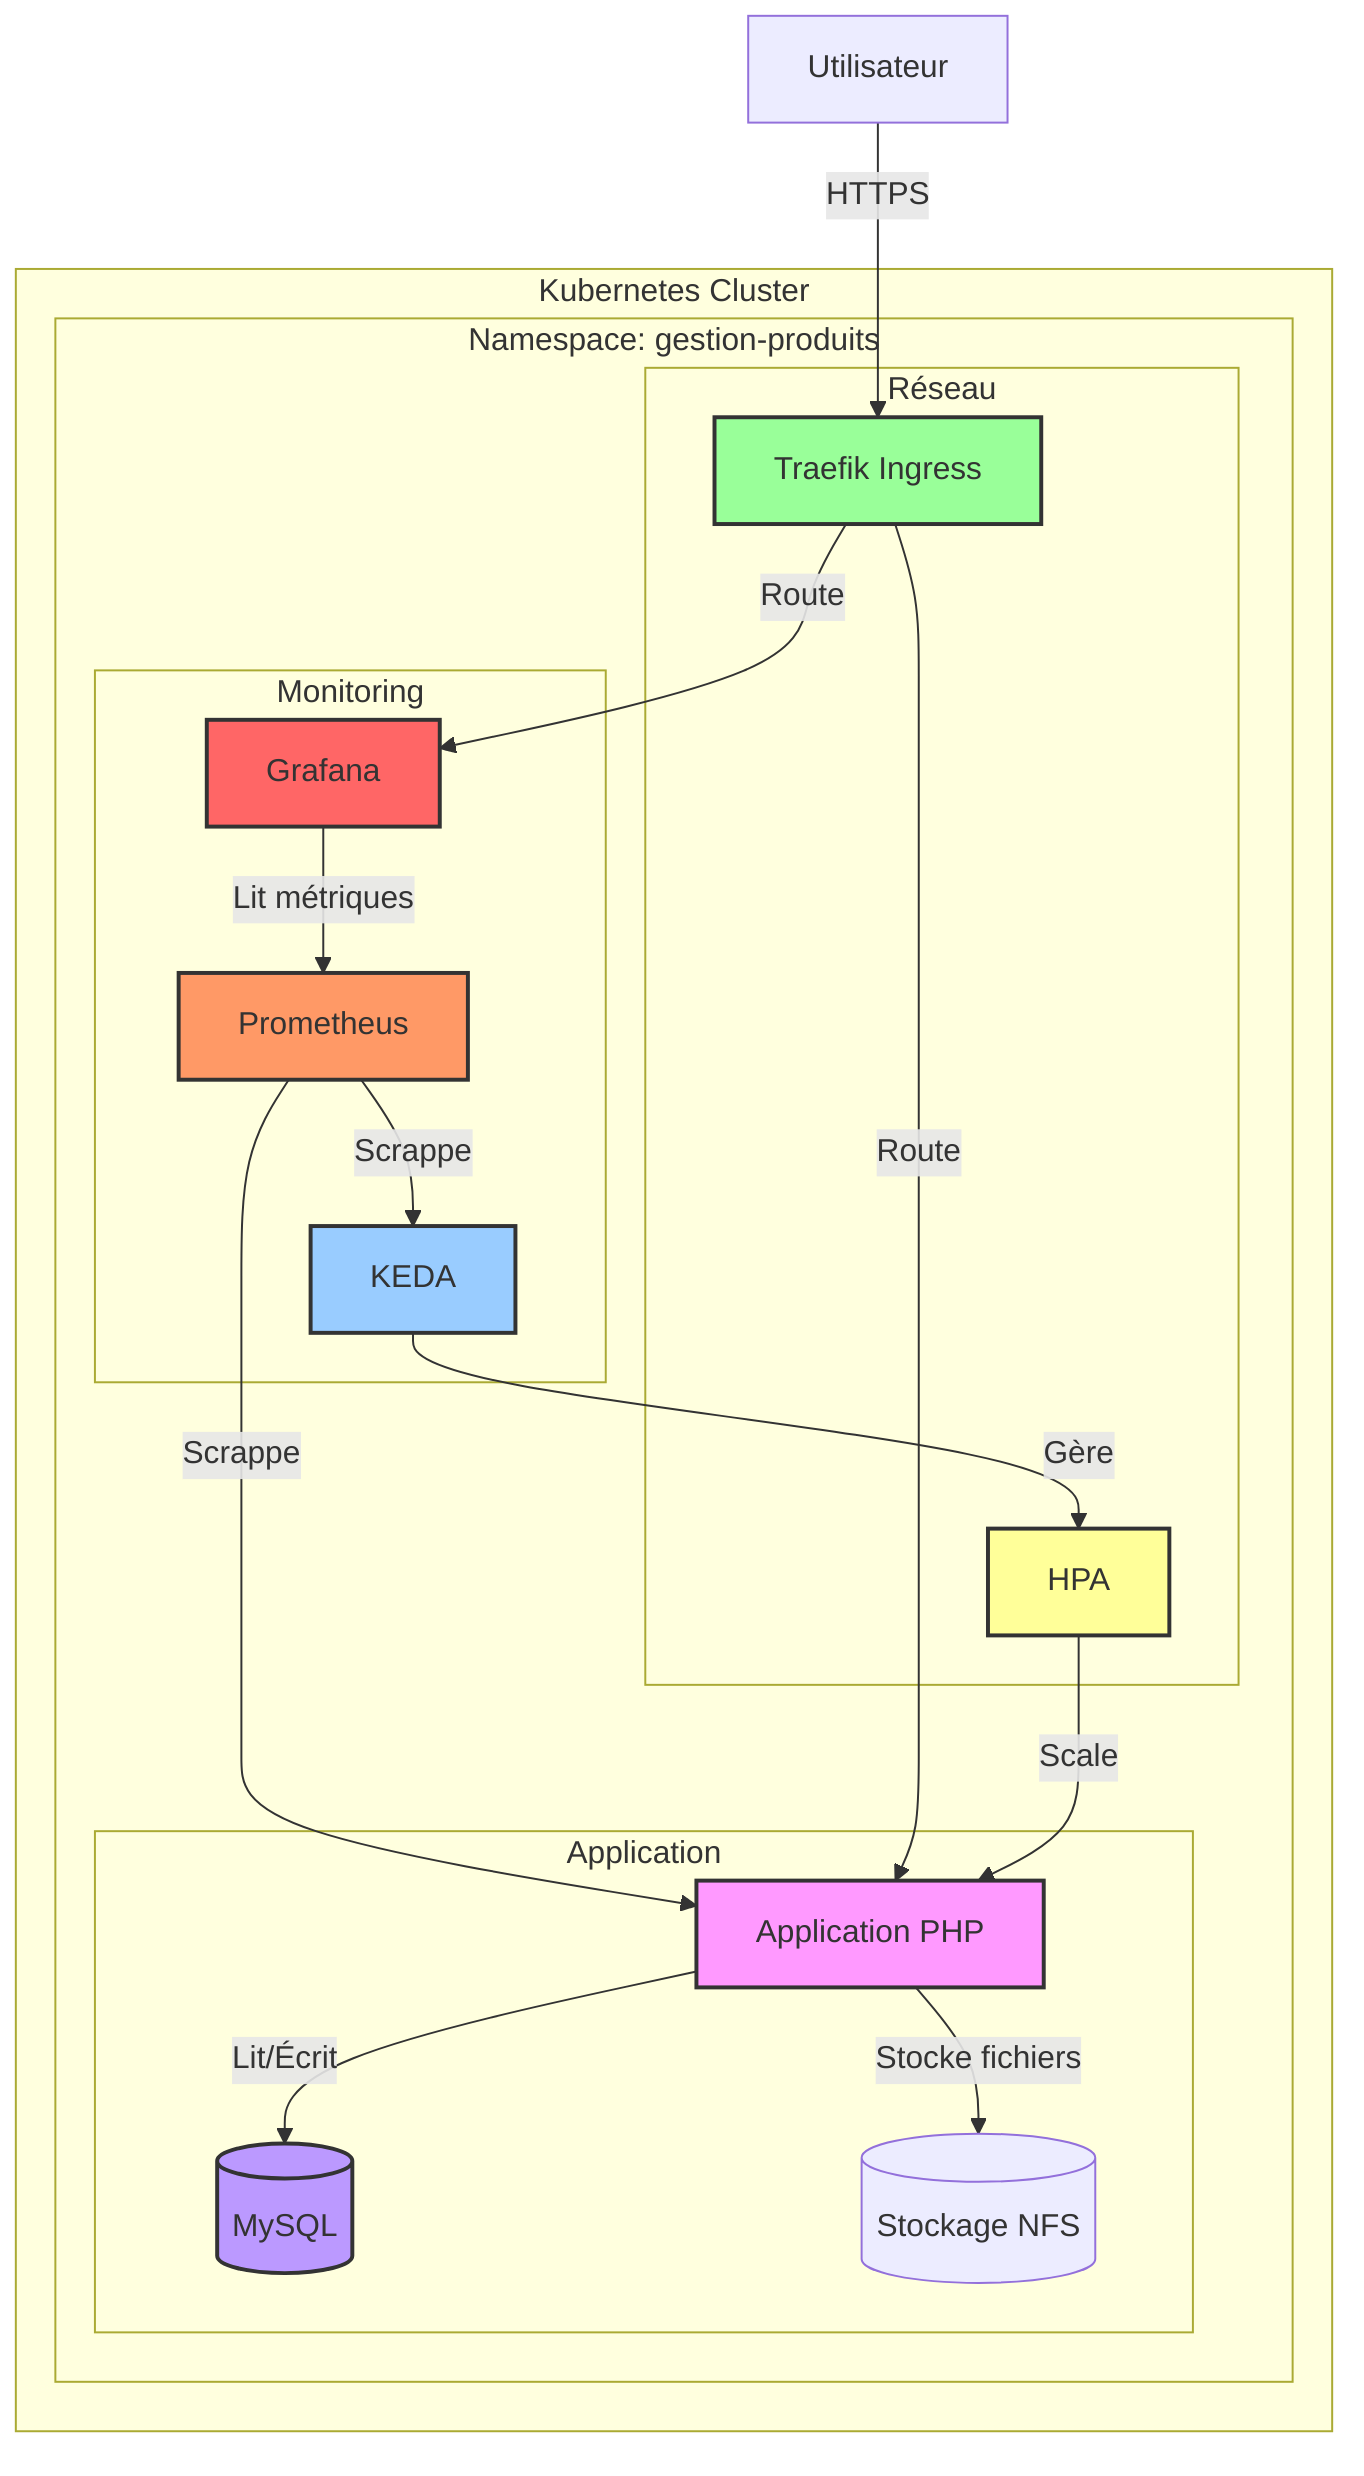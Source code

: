 graph TD
    subgraph Kubernetes Cluster
        subgraph gestion-produits [Namespace: gestion-produits]
            subgraph app [Application]
                A[Application PHP] -->|Lit/Écrit| B[(MySQL)]
                A -->|Stocke fichiers| PV1[(Stockage NFS)]
            end
            
            subgraph monitoring [Monitoring]
                G[Grafana] -->|Lit métriques| P[Prometheus]
                P -->|Scrappe| A
                P -->|Scrappe| K[KEDA]
            end
            
            subgraph networking [Réseau]
                T[Traefik Ingress] -->|Route| A
                T -->|Route| G
                K -->|Gère| HPA[HPA]
                HPA -->|Scale| A
            end
        end
    end
    
    User[Utilisateur] -->|HTTPS| T
    
    style A fill:#f9f,stroke:#333,stroke-width:2px
    style B fill:#b9f,stroke:#333,stroke-width:2px
    style G fill:#f66,stroke:#333,stroke-width:2px
    style P fill:#f96,stroke:#333,stroke-width:2px
    style K fill:#9cf,stroke:#333,stroke-width:2px
    style T fill:#9f9,stroke:#333,stroke-width:2px
    style HPA fill:#ff9,stroke:#333,stroke-width:2px
